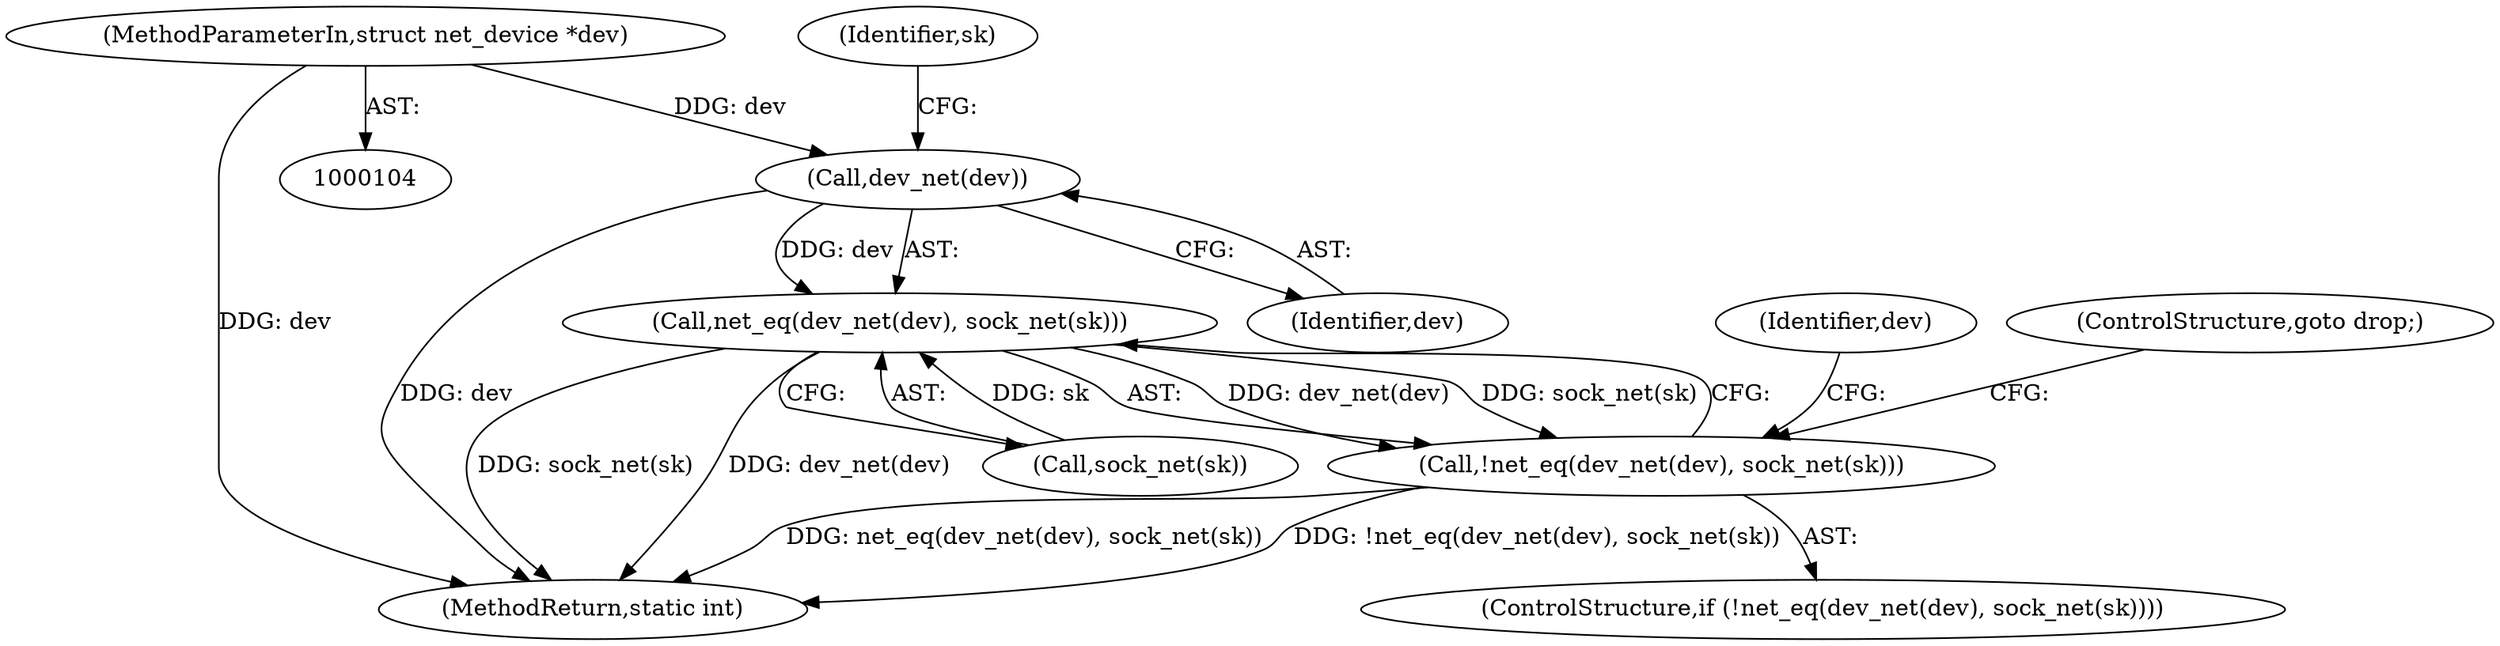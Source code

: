 digraph "0_linux_edbd58be15a957f6a760c4a514cd475217eb97fd@pointer" {
"1000106" [label="(MethodParameterIn,struct net_device *dev)"];
"1000186" [label="(Call,dev_net(dev))"];
"1000185" [label="(Call,net_eq(dev_net(dev), sock_net(sk)))"];
"1000184" [label="(Call,!net_eq(dev_net(dev), sock_net(sk)))"];
"1001035" [label="(MethodReturn,static int)"];
"1000183" [label="(ControlStructure,if (!net_eq(dev_net(dev), sock_net(sk))))"];
"1000193" [label="(Identifier,dev)"];
"1000186" [label="(Call,dev_net(dev))"];
"1000106" [label="(MethodParameterIn,struct net_device *dev)"];
"1000185" [label="(Call,net_eq(dev_net(dev), sock_net(sk)))"];
"1000187" [label="(Identifier,dev)"];
"1000190" [label="(ControlStructure,goto drop;)"];
"1000188" [label="(Call,sock_net(sk))"];
"1000189" [label="(Identifier,sk)"];
"1000184" [label="(Call,!net_eq(dev_net(dev), sock_net(sk)))"];
"1000106" -> "1000104"  [label="AST: "];
"1000106" -> "1001035"  [label="DDG: dev"];
"1000106" -> "1000186"  [label="DDG: dev"];
"1000186" -> "1000185"  [label="AST: "];
"1000186" -> "1000187"  [label="CFG: "];
"1000187" -> "1000186"  [label="AST: "];
"1000189" -> "1000186"  [label="CFG: "];
"1000186" -> "1001035"  [label="DDG: dev"];
"1000186" -> "1000185"  [label="DDG: dev"];
"1000185" -> "1000184"  [label="AST: "];
"1000185" -> "1000188"  [label="CFG: "];
"1000188" -> "1000185"  [label="AST: "];
"1000184" -> "1000185"  [label="CFG: "];
"1000185" -> "1001035"  [label="DDG: sock_net(sk)"];
"1000185" -> "1001035"  [label="DDG: dev_net(dev)"];
"1000185" -> "1000184"  [label="DDG: dev_net(dev)"];
"1000185" -> "1000184"  [label="DDG: sock_net(sk)"];
"1000188" -> "1000185"  [label="DDG: sk"];
"1000184" -> "1000183"  [label="AST: "];
"1000190" -> "1000184"  [label="CFG: "];
"1000193" -> "1000184"  [label="CFG: "];
"1000184" -> "1001035"  [label="DDG: net_eq(dev_net(dev), sock_net(sk))"];
"1000184" -> "1001035"  [label="DDG: !net_eq(dev_net(dev), sock_net(sk))"];
}
